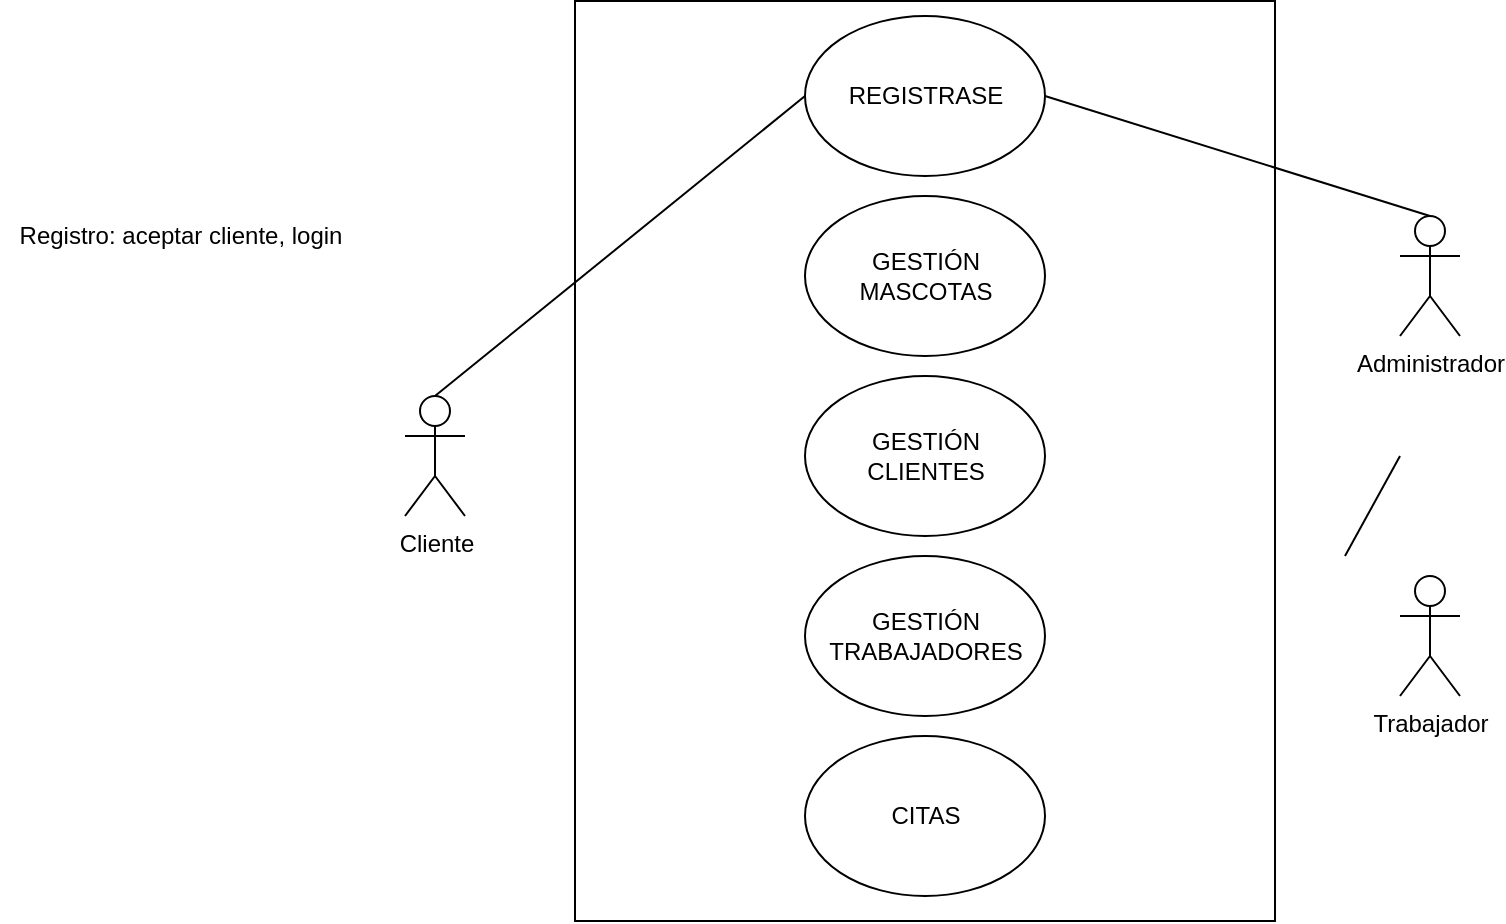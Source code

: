 <mxfile version="18.1.2" type="device"><diagram id="daA6GcnWa4NvcERAhy3g" name="Page-1"><mxGraphModel dx="1609" dy="586" grid="1" gridSize="10" guides="1" tooltips="1" connect="1" arrows="1" fold="1" page="1" pageScale="1" pageWidth="827" pageHeight="1169" math="0" shadow="0"><root><mxCell id="0"/><mxCell id="1" parent="0"/><mxCell id="ebN5ShxBuwQVl897iboe-1" value="&lt;font style=&quot;vertical-align: inherit;&quot;&gt;&lt;font style=&quot;vertical-align: inherit;&quot;&gt;Cliente&lt;br&gt;&lt;/font&gt;&lt;/font&gt;" style="shape=umlActor;verticalLabelPosition=bottom;verticalAlign=top;html=1;outlineConnect=0;" parent="1" vertex="1"><mxGeometry x="182.5" y="240" width="30" height="60" as="geometry"/></mxCell><mxCell id="ebN5ShxBuwQVl897iboe-4" value="&lt;font style=&quot;vertical-align: inherit;&quot;&gt;&lt;font style=&quot;vertical-align: inherit;&quot;&gt;Administrador&lt;/font&gt;&lt;/font&gt;" style="shape=umlActor;verticalLabelPosition=bottom;verticalAlign=top;html=1;outlineConnect=0;" parent="1" vertex="1"><mxGeometry x="680" y="150" width="30" height="60" as="geometry"/></mxCell><mxCell id="ebN5ShxBuwQVl897iboe-9" value="" style="rounded=0;whiteSpace=wrap;html=1;rotation=90;" parent="1" vertex="1"><mxGeometry x="212.5" y="97.5" width="460" height="350" as="geometry"/></mxCell><mxCell id="ebN5ShxBuwQVl897iboe-8" value="&lt;font style=&quot;vertical-align: inherit;&quot;&gt;&lt;font style=&quot;vertical-align: inherit;&quot;&gt;Trabajador&lt;/font&gt;&lt;/font&gt;" style="shape=umlActor;verticalLabelPosition=bottom;verticalAlign=top;html=1;outlineConnect=0;" parent="1" vertex="1"><mxGeometry x="680" y="330" width="30" height="60" as="geometry"/></mxCell><mxCell id="jRj_Tq3YY02WzvD3bf3o-13" value="&lt;font style=&quot;vertical-align: inherit;&quot;&gt;&lt;font style=&quot;vertical-align: inherit;&quot;&gt;REGISTRASE&lt;/font&gt;&lt;/font&gt;" style="ellipse;whiteSpace=wrap;html=1;" vertex="1" parent="1"><mxGeometry x="382.5" y="50" width="120" height="80" as="geometry"/></mxCell><mxCell id="jRj_Tq3YY02WzvD3bf3o-14" value="&lt;font style=&quot;vertical-align: inherit;&quot;&gt;&lt;font style=&quot;vertical-align: inherit;&quot;&gt;GESTIÓN MASCOTAS&lt;/font&gt;&lt;/font&gt;" style="ellipse;whiteSpace=wrap;html=1;" vertex="1" parent="1"><mxGeometry x="382.5" y="140" width="120" height="80" as="geometry"/></mxCell><mxCell id="jRj_Tq3YY02WzvD3bf3o-15" value="&lt;font style=&quot;vertical-align: inherit;&quot;&gt;&lt;font style=&quot;vertical-align: inherit;&quot;&gt;&lt;font style=&quot;vertical-align: inherit;&quot;&gt;&lt;font style=&quot;vertical-align: inherit;&quot;&gt;GESTIÓN &lt;br&gt;CLIENTES&lt;/font&gt;&lt;/font&gt;&lt;/font&gt;&lt;/font&gt;" style="ellipse;whiteSpace=wrap;html=1;" vertex="1" parent="1"><mxGeometry x="382.5" y="230" width="120" height="80" as="geometry"/></mxCell><mxCell id="jRj_Tq3YY02WzvD3bf3o-16" value="&lt;font style=&quot;vertical-align: inherit;&quot;&gt;&lt;font style=&quot;vertical-align: inherit;&quot;&gt;&lt;font style=&quot;vertical-align: inherit;&quot;&gt;&lt;font style=&quot;vertical-align: inherit;&quot;&gt;&lt;font style=&quot;vertical-align: inherit;&quot;&gt;&lt;font style=&quot;vertical-align: inherit;&quot;&gt;&lt;font style=&quot;vertical-align: inherit;&quot;&gt;&lt;font style=&quot;vertical-align: inherit;&quot;&gt;GESTIÓN TRABAJADORES&lt;/font&gt;&lt;/font&gt;&lt;/font&gt;&lt;/font&gt;&lt;/font&gt;&lt;/font&gt;&lt;/font&gt;&lt;/font&gt;" style="ellipse;whiteSpace=wrap;html=1;" vertex="1" parent="1"><mxGeometry x="382.5" y="320" width="120" height="80" as="geometry"/></mxCell><mxCell id="jRj_Tq3YY02WzvD3bf3o-17" value="&lt;font style=&quot;vertical-align: inherit;&quot;&gt;&lt;font style=&quot;vertical-align: inherit;&quot;&gt;&lt;font style=&quot;vertical-align: inherit;&quot;&gt;&lt;font style=&quot;vertical-align: inherit;&quot;&gt;&lt;font style=&quot;vertical-align: inherit;&quot;&gt;&lt;font style=&quot;vertical-align: inherit;&quot;&gt;&lt;font style=&quot;vertical-align: inherit;&quot;&gt;&lt;font style=&quot;vertical-align: inherit;&quot;&gt;CITAS&lt;/font&gt;&lt;/font&gt;&lt;/font&gt;&lt;/font&gt;&lt;/font&gt;&lt;/font&gt;&lt;/font&gt;&lt;/font&gt;" style="ellipse;whiteSpace=wrap;html=1;" vertex="1" parent="1"><mxGeometry x="382.5" y="410" width="120" height="80" as="geometry"/></mxCell><mxCell id="jRj_Tq3YY02WzvD3bf3o-21" value="" style="endArrow=none;html=1;rounded=0;exitX=0.5;exitY=0;exitDx=0;exitDy=0;exitPerimeter=0;entryX=0;entryY=0.5;entryDx=0;entryDy=0;" edge="1" parent="1" source="ebN5ShxBuwQVl897iboe-1" target="jRj_Tq3YY02WzvD3bf3o-13"><mxGeometry width="50" height="50" relative="1" as="geometry"><mxPoint x="150" y="170" as="sourcePoint"/><mxPoint x="200" y="120" as="targetPoint"/></mxGeometry></mxCell><mxCell id="jRj_Tq3YY02WzvD3bf3o-22" value="" style="endArrow=none;html=1;rounded=0;exitX=0.5;exitY=0;exitDx=0;exitDy=0;exitPerimeter=0;entryX=1;entryY=0.5;entryDx=0;entryDy=0;" edge="1" parent="1" source="ebN5ShxBuwQVl897iboe-4" target="jRj_Tq3YY02WzvD3bf3o-13"><mxGeometry width="50" height="50" relative="1" as="geometry"><mxPoint x="670" y="80" as="sourcePoint"/><mxPoint x="720" y="30" as="targetPoint"/></mxGeometry></mxCell><mxCell id="jRj_Tq3YY02WzvD3bf3o-23" value="" style="endArrow=none;html=1;rounded=0;" edge="1" parent="1"><mxGeometry width="50" height="50" relative="1" as="geometry"><mxPoint x="652.5" y="320" as="sourcePoint"/><mxPoint x="680" y="270" as="targetPoint"/></mxGeometry></mxCell><mxCell id="jRj_Tq3YY02WzvD3bf3o-24" value="&lt;font style=&quot;vertical-align: inherit;&quot;&gt;&lt;font style=&quot;vertical-align: inherit;&quot;&gt;Registro: aceptar cliente, login&lt;/font&gt;&lt;/font&gt;" style="text;html=1;align=center;verticalAlign=middle;resizable=0;points=[];autosize=1;strokeColor=none;fillColor=none;" vertex="1" parent="1"><mxGeometry x="-20" y="150" width="180" height="20" as="geometry"/></mxCell></root></mxGraphModel></diagram></mxfile>